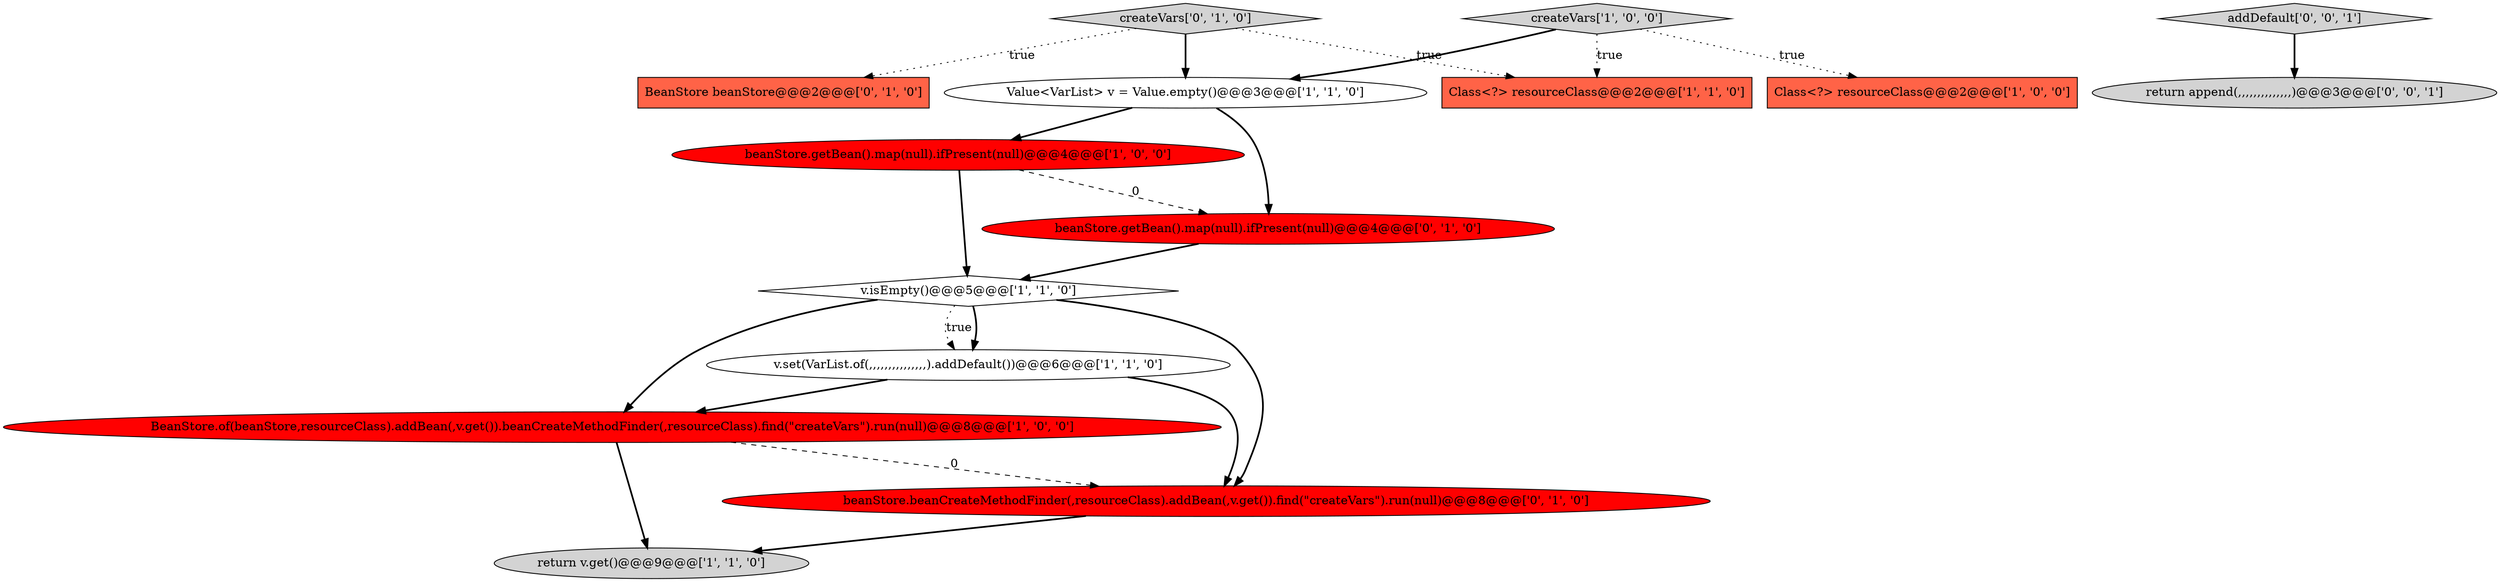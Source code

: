digraph {
9 [style = filled, label = "createVars['0', '1', '0']", fillcolor = lightgray, shape = diamond image = "AAA0AAABBB2BBB"];
2 [style = filled, label = "beanStore.getBean().map(null).ifPresent(null)@@@4@@@['1', '0', '0']", fillcolor = red, shape = ellipse image = "AAA1AAABBB1BBB"];
4 [style = filled, label = "createVars['1', '0', '0']", fillcolor = lightgray, shape = diamond image = "AAA0AAABBB1BBB"];
6 [style = filled, label = "Value<VarList> v = Value.empty()@@@3@@@['1', '1', '0']", fillcolor = white, shape = ellipse image = "AAA0AAABBB1BBB"];
10 [style = filled, label = "beanStore.beanCreateMethodFinder(,resourceClass).addBean(,v.get()).find(\"createVars\").run(null)@@@8@@@['0', '1', '0']", fillcolor = red, shape = ellipse image = "AAA1AAABBB2BBB"];
14 [style = filled, label = "return append(,,,,,,,,,,,,,,)@@@3@@@['0', '0', '1']", fillcolor = lightgray, shape = ellipse image = "AAA0AAABBB3BBB"];
12 [style = filled, label = "beanStore.getBean().map(null).ifPresent(null)@@@4@@@['0', '1', '0']", fillcolor = red, shape = ellipse image = "AAA1AAABBB2BBB"];
8 [style = filled, label = "Class<?> resourceClass@@@2@@@['1', '1', '0']", fillcolor = tomato, shape = box image = "AAA0AAABBB1BBB"];
3 [style = filled, label = "v.set(VarList.of(,,,,,,,,,,,,,,,).addDefault())@@@6@@@['1', '1', '0']", fillcolor = white, shape = ellipse image = "AAA0AAABBB1BBB"];
5 [style = filled, label = "BeanStore.of(beanStore,resourceClass).addBean(,v.get()).beanCreateMethodFinder(,resourceClass).find(\"createVars\").run(null)@@@8@@@['1', '0', '0']", fillcolor = red, shape = ellipse image = "AAA1AAABBB1BBB"];
11 [style = filled, label = "BeanStore beanStore@@@2@@@['0', '1', '0']", fillcolor = tomato, shape = box image = "AAA0AAABBB2BBB"];
1 [style = filled, label = "Class<?> resourceClass@@@2@@@['1', '0', '0']", fillcolor = tomato, shape = box image = "AAA0AAABBB1BBB"];
13 [style = filled, label = "addDefault['0', '0', '1']", fillcolor = lightgray, shape = diamond image = "AAA0AAABBB3BBB"];
7 [style = filled, label = "return v.get()@@@9@@@['1', '1', '0']", fillcolor = lightgray, shape = ellipse image = "AAA0AAABBB1BBB"];
0 [style = filled, label = "v.isEmpty()@@@5@@@['1', '1', '0']", fillcolor = white, shape = diamond image = "AAA0AAABBB1BBB"];
0->3 [style = bold, label=""];
4->1 [style = dotted, label="true"];
4->6 [style = bold, label=""];
9->11 [style = dotted, label="true"];
4->8 [style = dotted, label="true"];
12->0 [style = bold, label=""];
10->7 [style = bold, label=""];
9->6 [style = bold, label=""];
9->8 [style = dotted, label="true"];
6->2 [style = bold, label=""];
3->10 [style = bold, label=""];
2->12 [style = dashed, label="0"];
3->5 [style = bold, label=""];
2->0 [style = bold, label=""];
0->10 [style = bold, label=""];
5->10 [style = dashed, label="0"];
5->7 [style = bold, label=""];
0->3 [style = dotted, label="true"];
13->14 [style = bold, label=""];
0->5 [style = bold, label=""];
6->12 [style = bold, label=""];
}

